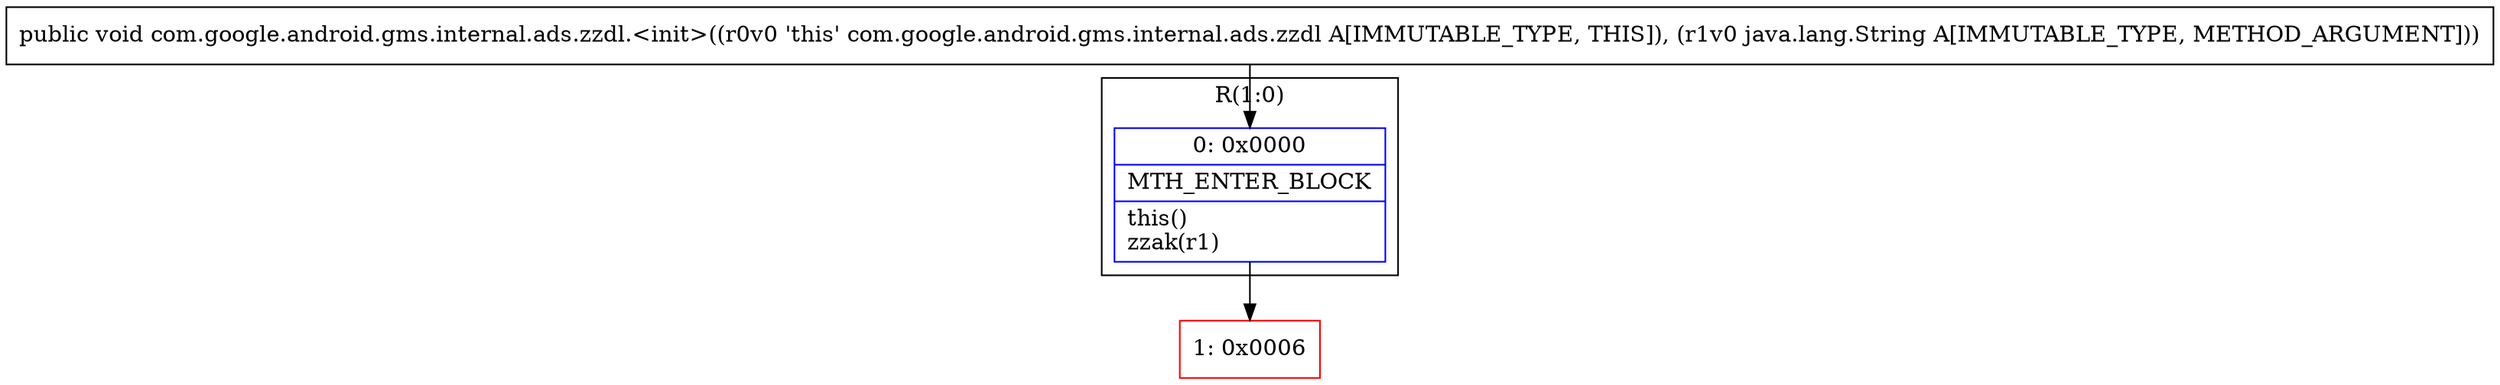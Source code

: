 digraph "CFG forcom.google.android.gms.internal.ads.zzdl.\<init\>(Ljava\/lang\/String;)V" {
subgraph cluster_Region_950590132 {
label = "R(1:0)";
node [shape=record,color=blue];
Node_0 [shape=record,label="{0\:\ 0x0000|MTH_ENTER_BLOCK\l|this()\lzzak(r1)\l}"];
}
Node_1 [shape=record,color=red,label="{1\:\ 0x0006}"];
MethodNode[shape=record,label="{public void com.google.android.gms.internal.ads.zzdl.\<init\>((r0v0 'this' com.google.android.gms.internal.ads.zzdl A[IMMUTABLE_TYPE, THIS]), (r1v0 java.lang.String A[IMMUTABLE_TYPE, METHOD_ARGUMENT])) }"];
MethodNode -> Node_0;
Node_0 -> Node_1;
}

